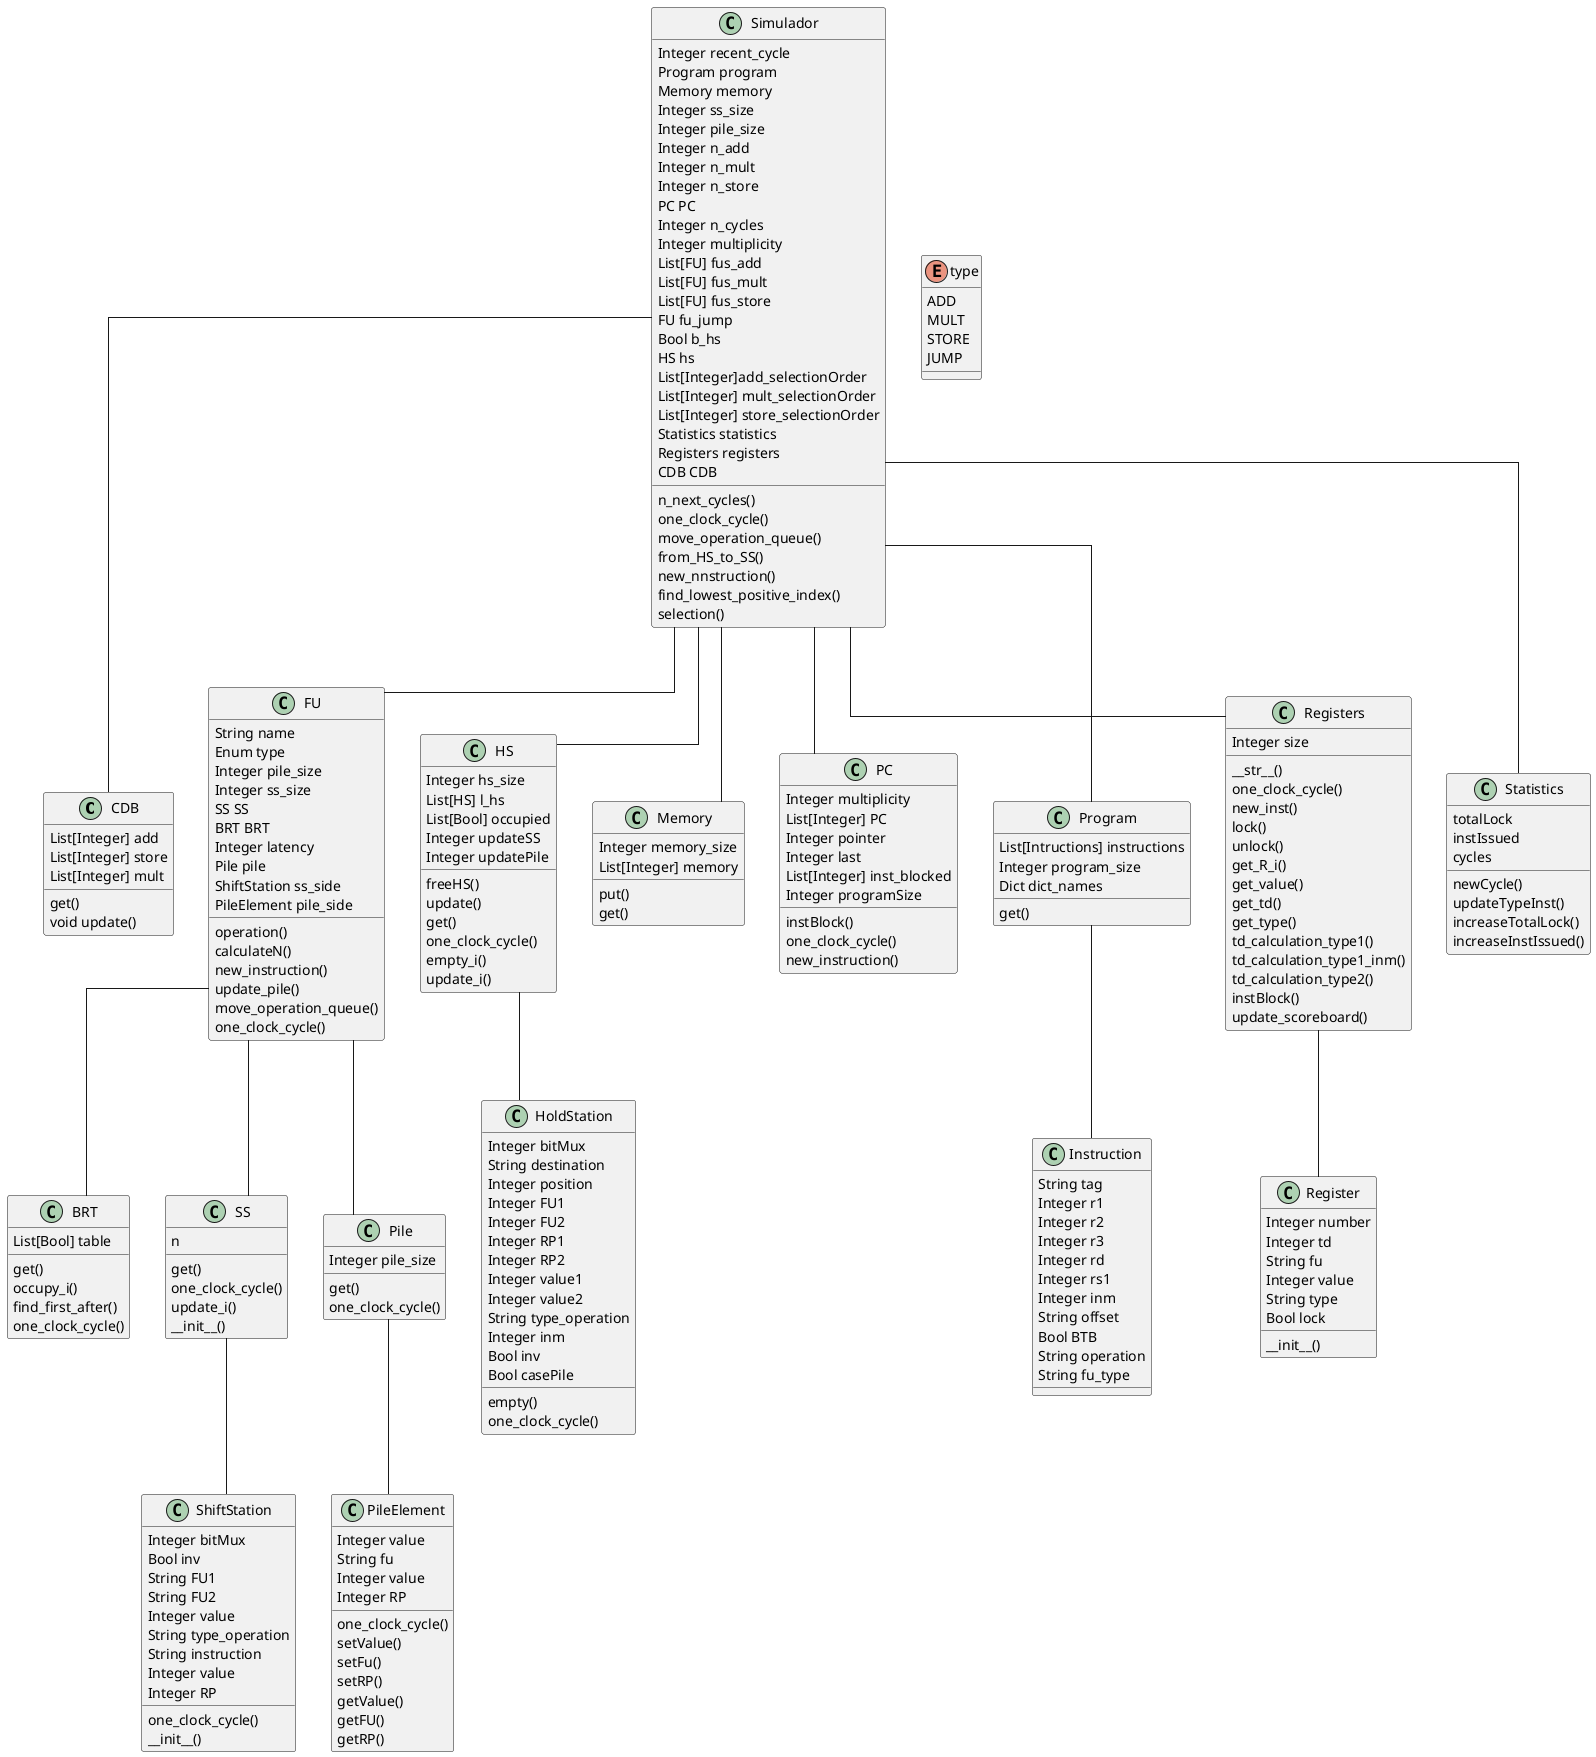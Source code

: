 
@startuml
skinparam linetype polyline
skinparam linetype ortho
class CDB {
    get()
    void update()
        List[Integer] add
    List[Integer] store
    List[Integer] mult
}
class BRT {
    get()
    occupy_i()
    find_first_after()
    one_clock_cycle()
       List[Bool] table
}
class FU {
    operation()
    calculateN()
    new_instruction()
    update_pile()
    move_operation_queue()
    one_clock_cycle()
        String name
    Enum type
    Integer pile_size
    Integer ss_size
    SS SS
    BRT BRT
    Integer latency
    Pile pile
    ShiftStation ss_side
    PileElement pile_side

}
enum type{
  ADD
  MULT
  STORE
  JUMP
  }

class HoldStation {
    empty()
    one_clock_cycle()
        Integer bitMux
    String destination
    Integer position
    Integer FU1
    Integer FU2
    Integer RP1
    Integer RP2
    Integer value1
    Integer value2
    String type_operation
    Integer inm
    Bool inv
    Bool casePile

}
class HS {
    freeHS()
    update()
    get()
    one_clock_cycle()
    empty_i()
    update_i()
        Integer hs_size
    List[HS] l_hs
    List[Bool] occupied
    Integer updateSS
    Integer updatePile

}
class Memory {
    put()
    get()
        Integer memory_size
    List[Integer] memory

}

class PC {
    instBlock()
    one_clock_cycle()
    new_instruction()
        Integer multiplicity
    List[Integer] PC
    Integer pointer
    Integer last
    List[Integer] inst_blocked
    Integer programSize
    
}
class Program {
    get()
        List[Intructions] instructions
    Integer program_size
    Dict dict_names

}
class Instruction {

        String tag
    Integer r1
    Integer r2
    Integer r3
    Integer rd
    Integer rs1
    Integer inm
    String offset
    Bool BTB
    String operation
    String fu_type

}
class Register {
    
        Integer number
    Integer td
    String fu
    Integer value
    String type
    Bool lock
    __init__()
}
class Registers {
    __str__()
    one_clock_cycle()
    new_inst()
    lock()
    unlock()
    get_R_i()
    get_value()
    get_td()
    get_type()
    td_calculation_type1()
    td_calculation_type1_inm()
    td_calculation_type2()
    instBlock()
    update_scoreboard()
        Integer size

}

class ShiftStation {
    one_clock_cycle()
        Integer bitMux
    Bool inv
    String FU1
    String FU2
    Integer value
    String type_operation
    String instruction
    Integer value
    Integer RP
    __init__()
}
class SS {
    get()
    one_clock_cycle()
    update_i()
        n
    __init__()
}

class PileElement {
    one_clock_cycle()
    setValue()
    setFu()
    setRP()
    getValue()
    getFU()
    getRP()
        Integer value
    String fu
    Integer value
    Integer RP
}
class Pile {
    get()
    one_clock_cycle()
        Integer pile_size
}
class Simulador {
    n_next_cycles()
    one_clock_cycle()
    move_operation_queue()
    from_HS_to_SS()
    new_nnstruction()
    find_lowest_positive_index()
    selection()
        Integer recent_cycle
    Program program
    Memory memory
    Integer ss_size
    Integer pile_size
    Integer n_add
    Integer n_mult
    Integer n_store
    PC PC
    Integer n_cycles
    Integer multiplicity
    List[FU] fus_add
    List[FU] fus_mult
    List[FU] fus_store
    FU fu_jump
    Bool b_hs
    HS hs
    List[Integer]add_selectionOrder
    List[Integer] mult_selectionOrder
    List[Integer] store_selectionOrder
    Statistics statistics
    Registers registers
    CDB CDB
}
class Statistics {
    newCycle()
    updateTypeInst()
    increaseTotalLock()
    increaseInstIssued()
        totalLock
    instIssued
    cycles

}
Simulador --  FU
Simulador -- Memory
Simulador -- Statistics
Simulador -- PC
Simulador -- Program
FU -- BRT
HS --  HoldStation
Registers -- Register
Program --  Instruction

SS -- ShiftStation
FU -- SS
FU -- Pile
Pile -- PileElement
Simulador -- CDB
Simulador -- HS
Simulador -- Registers




@enduml






